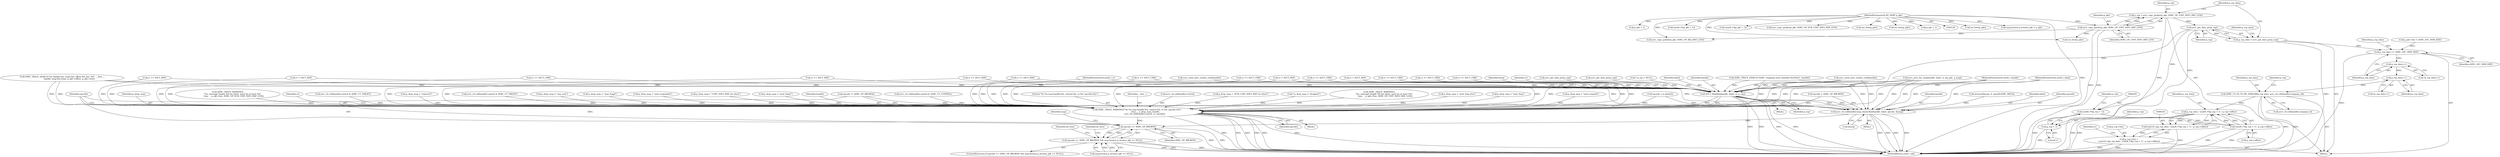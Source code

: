 digraph "0_Android_830cb39cb2a0f1bf6704d264e2a5c5029c175dd7@API" {
"1000392" [label="(Call,p_rsp = avrc_copy_packet(p_pkt, AVRC_OP_UNIT_INFO_RSP_LEN))"];
"1000394" [label="(Call,avrc_copy_packet(p_pkt, AVRC_OP_UNIT_INFO_RSP_LEN))"];
"1000132" [label="(MethodParameterIn,BT_HDR* p_pkt)"];
"1000399" [label="(Call,avrc_get_data_ptr(p_rsp))"];
"1000397" [label="(Call,p_rsp_data = avrc_get_data_ptr(p_rsp))"];
"1000405" [label="(Call,p_rsp_data += AVRC_AVC_HDR_SIZE)"];
"1000410" [label="(Call,p_rsp_data++)"];
"1000415" [label="(Call,p_rsp_data++)"];
"1000420" [label="(Call,AVRC_CO_ID_TO_BE_STREAM(p_rsp_data, avrc_cb.ccb[handle].company_id))"];
"1000435" [label="(Call,p_rsp_data - (uint8_t*)(p_rsp + 1) - p_rsp->offset)"];
"1000433" [label="(Call,(uint16_t)(p_rsp_data - (uint8_t*)(p_rsp + 1) - p_rsp->offset))"];
"1000429" [label="(Call,p_rsp->len =\n (uint16_t)(p_rsp_data - (uint8_t*)(p_rsp + 1) - p_rsp->offset))"];
"1000438" [label="(Call,(uint8_t*)(p_rsp + 1))"];
"1000437" [label="(Call,(uint8_t*)(p_rsp + 1) - p_rsp->offset)"];
"1000440" [label="(Call,p_rsp + 1)"];
"1000996" [label="(Call,AVCT_MsgReq(handle, label, cr, p_rsp))"];
"1001015" [label="(Call,avrc_cb.ccb[handle].msg_cback.Run(handle, label, opcode, &msg))"];
"1001039" [label="(Call,opcode == AVRC_OP_BROWSE)"];
"1001038" [label="(Call,opcode == AVRC_OP_BROWSE && msg.browse.p_browse_pkt == NULL)"];
"1001023" [label="(Call,AVRC_TRACE_WARNING(\"%s %s msg handle:%d, control:%d, cr:%d, opcode:x%x\",\n                       __func__, p_drop_msg, handle,\n                       avrc_cb.ccb[handle].control, cr, opcode))"];
"1000441" [label="(Identifier,p_rsp)"];
"1000129" [label="(MethodParameterIn,uint8_t handle)"];
"1000581" [label="(Call,AVRC_TRACE_WARNING(\n                \"%s: message length %d too short: must be at least %d\",\n                __func__, p_pkt->len, AVRC_OP_SUB_UNIT_INFO_RSP_LEN))"];
"1000436" [label="(Identifier,p_rsp_data)"];
"1001017" [label="(Identifier,label)"];
"1000422" [label="(Call,avrc_cb.ccb[handle].company_id)"];
"1001035" [label="(Identifier,cr)"];
"1000392" [label="(Call,p_rsp = avrc_copy_packet(p_pkt, AVRC_OP_UNIT_INFO_RSP_LEN))"];
"1000939" [label="(Call,avrc_cb.ccb[handle].control & AVRC_CT_TARGET)"];
"1000132" [label="(MethodParameterIn,BT_HDR* p_pkt)"];
"1000987" [label="(Call,cr = AVCT_RSP)"];
"1000431" [label="(Identifier,p_rsp)"];
"1000984" [label="(Call,p_drop_msg = \"rejected\")"];
"1000435" [label="(Call,p_rsp_data - (uint8_t*)(p_rsp + 1) - p_rsp->offset)"];
"1000999" [label="(Identifier,cr)"];
"1000296" [label="(Call,osi_free(p_pkt))"];
"1000270" [label="(Call,msg.browse.p_browse_pkt = p_pkt)"];
"1000444" [label="(Identifier,p_rsp)"];
"1001036" [label="(Identifier,opcode)"];
"1001023" [label="(Call,AVRC_TRACE_WARNING(\"%s %s msg handle:%d, control:%d, cr:%d, opcode:x%x\",\n                       __func__, p_drop_msg, handle,\n                       avrc_cb.ccb[handle].control, cr, opcode))"];
"1000667" [label="(Call,p_pkt + 1)"];
"1000397" [label="(Call,p_rsp_data = avrc_get_data_ptr(p_rsp))"];
"1000948" [label="(Call,cr == AVCT_CMD)"];
"1001045" [label="(Identifier,msg)"];
"1001022" [label="(Block,)"];
"1001057" [label="(MethodReturn,static void)"];
"1000357" [label="(Call,avrc_cb.ccb[handle].control & AVRC_CT_TARGET)"];
"1000388" [label="(Call,cr == AVCT_CMD)"];
"1001037" [label="(ControlStructure,if (opcode == AVRC_OP_BROWSE && msg.browse.p_browse_pkt == NULL))"];
"1000788" [label="(Call,p_drop_msg = \"req_cont\")"];
"1000803" [label="(Call,p_drop_msg = \"sent_fragd\")"];
"1000793" [label="(Call,p_drop_msg = \"sent_frag3\")"];
"1001019" [label="(Call,&msg)"];
"1000973" [label="(Call,avrc_copy_packet(p_pkt, AVRC_OP_REJ_MSG_LEN))"];
"1001038" [label="(Call,opcode == AVRC_OP_BROWSE && msg.browse.p_browse_pkt == NULL)"];
"1001015" [label="(Call,avrc_cb.ccb[handle].msg_cback.Run(handle, label, opcode, &msg))"];
"1001018" [label="(Identifier,opcode)"];
"1000515" [label="(Call,cr == AVCT_CMD)"];
"1000398" [label="(Identifier,p_rsp_data)"];
"1000394" [label="(Call,avrc_copy_packet(p_pkt, AVRC_OP_UNIT_INFO_RSP_LEN))"];
"1000366" [label="(Call,cr == AVCT_CMD)"];
"1001027" [label="(Identifier,handle)"];
"1001055" [label="(Call,osi_free(p_pkt))"];
"1000827" [label="(Call,cr == AVCT_CMD)"];
"1001016" [label="(Identifier,handle)"];
"1000280" [label="(Call,p_pkt->len < AVRC_AVC_HDR_SIZE)"];
"1001040" [label="(Identifier,opcode)"];
"1000808" [label="(Call,cr == AVCT_RSP)"];
"1000370" [label="(Call,avrc_cb.ccb[handle].control & AVRC_CT_CONTROL)"];
"1000995" [label="(Block,)"];
"1000416" [label="(Identifier,p_rsp_data)"];
"1000665" [label="(Call,(uint8_t*)(p_pkt + 1))"];
"1001026" [label="(Identifier,p_drop_msg)"];
"1001041" [label="(Identifier,AVRC_OP_BROWSE)"];
"1000684" [label="(Call,cr == AVCT_CMD)"];
"1000130" [label="(MethodParameterIn,uint8_t label)"];
"1000962" [label="(Call,opcode != AVRC_OP_BROWSE)"];
"1000440" [label="(Call,p_rsp + 1)"];
"1000978" [label="(Call,avrc_get_data_ptr(p_rsp))"];
"1000594" [label="(Call,p_drop_msg = \"SUB_UNIT_INFO_RSP too short\")"];
"1000310" [label="(Call,AVRC_TRACE_DEBUG(\"%s handle:%d, ctype:%d, offset:%d, len: %d\", __func__,\n                      handle, msg.hdr.ctype, p_pkt->offset, p_pkt->len))"];
"1001042" [label="(Call,msg.browse.p_browse_pkt == NULL)"];
"1000526" [label="(Call,avrc_get_data_ptr(p_rsp))"];
"1001051" [label="(Identifier,do_free)"];
"1000815" [label="(Call,avrc_send_next_vendor_cmd(handle))"];
"1000379" [label="(Call,cr == AVCT_RSP)"];
"1000420" [label="(Call,AVRC_CO_ID_TO_BE_STREAM(p_rsp_data, avrc_cb.ccb[handle].company_id))"];
"1000414" [label="(Call,*p_rsp_data++)"];
"1000446" [label="(Call,cr = AVCT_RSP)"];
"1000147" [label="(Call,* p_rsp = NULL)"];
"1000242" [label="(Call,opcode = AVRC_OP_BROWSE)"];
"1001000" [label="(Identifier,p_rsp)"];
"1000569" [label="(Call,p_drop_msg = \"auto responded\")"];
"1000474" [label="(Call,p_drop_msg = \"UNIT_INFO_RSP too short\")"];
"1000753" [label="(Call,avrc_proc_far_msg(handle, label, cr, &p_pkt, p_msg))"];
"1000740" [label="(Call,cr == AVCT_CMD)"];
"1000430" [label="(Call,p_rsp->len)"];
"1000393" [label="(Identifier,p_rsp)"];
"1000929" [label="(Call,cr == AVCT_RSP)"];
"1001024" [label="(Literal,\"%s %s msg handle:%d, control:%d, cr:%d, opcode:x%x\")"];
"1000396" [label="(Identifier,AVRC_OP_UNIT_INFO_RSP_LEN)"];
"1000409" [label="(Call,*p_rsp_data++)"];
"1000221" [label="(Call,(uint8_t*)(p_pkt + 1))"];
"1000403" [label="(Identifier,p_rsp_data)"];
"1000443" [label="(Call,p_rsp->offset)"];
"1000406" [label="(Identifier,p_rsp_data)"];
"1001039" [label="(Call,opcode == AVRC_OP_BROWSE)"];
"1000438" [label="(Call,(uint8_t*)(p_rsp + 1))"];
"1000933" [label="(Call,avrc_send_next_vendor_cmd(handle))"];
"1000207" [label="(Call,AVRC_TRACE_DEBUG(\"AVRC: stopping timer (handle=0x%02x)\", handle))"];
"1000447" [label="(Identifier,cr)"];
"1001007" [label="(Block,)"];
"1001025" [label="(Identifier,__func__)"];
"1001028" [label="(Call,avrc_cb.ccb[handle].control)"];
"1000349" [label="(Call,opcode = p_data[2])"];
"1000400" [label="(Identifier,p_rsp)"];
"1000203" [label="(Call,cr == AVCT_RSP)"];
"1000437" [label="(Call,(uint8_t*)(p_rsp + 1) - p_rsp->offset)"];
"1000395" [label="(Identifier,p_pkt)"];
"1000157" [label="(Call,* p_drop_msg = \"dropped\")"];
"1000461" [label="(Call,AVRC_TRACE_WARNING(\n                \"%s: message length %d too short: must be at least %d\",\n                __func__, p_pkt->len, AVRC_OP_UNIT_INFO_RSP_LEN))"];
"1000798" [label="(Call,p_drop_msg = \"sent_frag_free\")"];
"1000566" [label="(Call,cr = AVCT_RSP)"];
"1000399" [label="(Call,avrc_get_data_ptr(p_rsp))"];
"1000411" [label="(Identifier,p_rsp_data)"];
"1000998" [label="(Identifier,label)"];
"1000521" [label="(Call,avrc_copy_packet(p_pkt, AVRC_OP_SUB_UNIT_INFO_RSP_LEN))"];
"1000433" [label="(Call,(uint16_t)(p_rsp_data - (uint8_t*)(p_rsp + 1) - p_rsp->offset))"];
"1000442" [label="(Literal,1)"];
"1000996" [label="(Call,AVCT_MsgReq(handle, label, cr, p_rsp))"];
"1000410" [label="(Call,p_rsp_data++)"];
"1000407" [label="(Identifier,AVRC_AVC_HDR_SIZE)"];
"1000429" [label="(Call,p_rsp->len =\n (uint16_t)(p_rsp_data - (uint8_t*)(p_rsp + 1) - p_rsp->offset))"];
"1000391" [label="(Block,)"];
"1000415" [label="(Call,p_rsp_data++)"];
"1000188" [label="(Call,osi_free(p_pkt))"];
"1000196" [label="(Call,osi_free(p_pkt))"];
"1000421" [label="(Identifier,p_rsp_data)"];
"1000223" [label="(Call,p_pkt + 1)"];
"1000997" [label="(Identifier,handle)"];
"1001002" [label="(Identifier,drop)"];
"1001054" [label="(Identifier,do_free)"];
"1000783" [label="(Call,p_drop_msg = \"sent_frag\")"];
"1000405" [label="(Call,p_rsp_data += AVRC_AVC_HDR_SIZE)"];
"1000449" [label="(Call,p_drop_msg = \"auto respond\")"];
"1000131" [label="(MethodParameterIn,uint8_t cr)"];
"1000229" [label="(Call,memset(&msg, 0, sizeof(tAVRC_MSG)))"];
"1000392" -> "1000391"  [label="AST: "];
"1000392" -> "1000394"  [label="CFG: "];
"1000393" -> "1000392"  [label="AST: "];
"1000394" -> "1000392"  [label="AST: "];
"1000398" -> "1000392"  [label="CFG: "];
"1000392" -> "1001057"  [label="DDG: "];
"1000394" -> "1000392"  [label="DDG: "];
"1000394" -> "1000392"  [label="DDG: "];
"1000392" -> "1000399"  [label="DDG: "];
"1000394" -> "1000396"  [label="CFG: "];
"1000395" -> "1000394"  [label="AST: "];
"1000396" -> "1000394"  [label="AST: "];
"1000394" -> "1001057"  [label="DDG: "];
"1000394" -> "1001057"  [label="DDG: "];
"1000132" -> "1000394"  [label="DDG: "];
"1000394" -> "1000973"  [label="DDG: "];
"1000394" -> "1001055"  [label="DDG: "];
"1000132" -> "1000128"  [label="AST: "];
"1000132" -> "1001057"  [label="DDG: "];
"1000132" -> "1000188"  [label="DDG: "];
"1000132" -> "1000196"  [label="DDG: "];
"1000132" -> "1000221"  [label="DDG: "];
"1000132" -> "1000223"  [label="DDG: "];
"1000132" -> "1000270"  [label="DDG: "];
"1000132" -> "1000296"  [label="DDG: "];
"1000132" -> "1000521"  [label="DDG: "];
"1000132" -> "1000665"  [label="DDG: "];
"1000132" -> "1000667"  [label="DDG: "];
"1000132" -> "1000973"  [label="DDG: "];
"1000132" -> "1001055"  [label="DDG: "];
"1000399" -> "1000397"  [label="AST: "];
"1000399" -> "1000400"  [label="CFG: "];
"1000400" -> "1000399"  [label="AST: "];
"1000397" -> "1000399"  [label="CFG: "];
"1000399" -> "1000397"  [label="DDG: "];
"1000399" -> "1000438"  [label="DDG: "];
"1000399" -> "1000440"  [label="DDG: "];
"1000399" -> "1000996"  [label="DDG: "];
"1000397" -> "1000391"  [label="AST: "];
"1000398" -> "1000397"  [label="AST: "];
"1000403" -> "1000397"  [label="CFG: "];
"1000397" -> "1001057"  [label="DDG: "];
"1000397" -> "1000405"  [label="DDG: "];
"1000405" -> "1000391"  [label="AST: "];
"1000405" -> "1000407"  [label="CFG: "];
"1000406" -> "1000405"  [label="AST: "];
"1000407" -> "1000405"  [label="AST: "];
"1000411" -> "1000405"  [label="CFG: "];
"1000405" -> "1001057"  [label="DDG: "];
"1000280" -> "1000405"  [label="DDG: "];
"1000405" -> "1000410"  [label="DDG: "];
"1000410" -> "1000409"  [label="AST: "];
"1000410" -> "1000411"  [label="CFG: "];
"1000411" -> "1000410"  [label="AST: "];
"1000409" -> "1000410"  [label="CFG: "];
"1000410" -> "1000415"  [label="DDG: "];
"1000415" -> "1000414"  [label="AST: "];
"1000415" -> "1000416"  [label="CFG: "];
"1000416" -> "1000415"  [label="AST: "];
"1000414" -> "1000415"  [label="CFG: "];
"1000415" -> "1000420"  [label="DDG: "];
"1000420" -> "1000391"  [label="AST: "];
"1000420" -> "1000422"  [label="CFG: "];
"1000421" -> "1000420"  [label="AST: "];
"1000422" -> "1000420"  [label="AST: "];
"1000431" -> "1000420"  [label="CFG: "];
"1000420" -> "1001057"  [label="DDG: "];
"1000420" -> "1001057"  [label="DDG: "];
"1000420" -> "1000435"  [label="DDG: "];
"1000435" -> "1000433"  [label="AST: "];
"1000435" -> "1000437"  [label="CFG: "];
"1000436" -> "1000435"  [label="AST: "];
"1000437" -> "1000435"  [label="AST: "];
"1000433" -> "1000435"  [label="CFG: "];
"1000435" -> "1001057"  [label="DDG: "];
"1000435" -> "1001057"  [label="DDG: "];
"1000435" -> "1000433"  [label="DDG: "];
"1000435" -> "1000433"  [label="DDG: "];
"1000437" -> "1000435"  [label="DDG: "];
"1000437" -> "1000435"  [label="DDG: "];
"1000433" -> "1000429"  [label="AST: "];
"1000434" -> "1000433"  [label="AST: "];
"1000429" -> "1000433"  [label="CFG: "];
"1000433" -> "1001057"  [label="DDG: "];
"1000433" -> "1000429"  [label="DDG: "];
"1000429" -> "1000391"  [label="AST: "];
"1000430" -> "1000429"  [label="AST: "];
"1000447" -> "1000429"  [label="CFG: "];
"1000429" -> "1001057"  [label="DDG: "];
"1000429" -> "1001057"  [label="DDG: "];
"1000438" -> "1000437"  [label="AST: "];
"1000438" -> "1000440"  [label="CFG: "];
"1000439" -> "1000438"  [label="AST: "];
"1000440" -> "1000438"  [label="AST: "];
"1000444" -> "1000438"  [label="CFG: "];
"1000438" -> "1001057"  [label="DDG: "];
"1000438" -> "1000437"  [label="DDG: "];
"1000437" -> "1000443"  [label="CFG: "];
"1000443" -> "1000437"  [label="AST: "];
"1000437" -> "1001057"  [label="DDG: "];
"1000437" -> "1001057"  [label="DDG: "];
"1000440" -> "1000442"  [label="CFG: "];
"1000441" -> "1000440"  [label="AST: "];
"1000442" -> "1000440"  [label="AST: "];
"1000440" -> "1001057"  [label="DDG: "];
"1000996" -> "1000995"  [label="AST: "];
"1000996" -> "1001000"  [label="CFG: "];
"1000997" -> "1000996"  [label="AST: "];
"1000998" -> "1000996"  [label="AST: "];
"1000999" -> "1000996"  [label="AST: "];
"1001000" -> "1000996"  [label="AST: "];
"1001002" -> "1000996"  [label="CFG: "];
"1000996" -> "1001057"  [label="DDG: "];
"1000996" -> "1001057"  [label="DDG: "];
"1000996" -> "1001057"  [label="DDG: "];
"1000996" -> "1001057"  [label="DDG: "];
"1000753" -> "1000996"  [label="DDG: "];
"1000753" -> "1000996"  [label="DDG: "];
"1000753" -> "1000996"  [label="DDG: "];
"1000815" -> "1000996"  [label="DDG: "];
"1000207" -> "1000996"  [label="DDG: "];
"1000933" -> "1000996"  [label="DDG: "];
"1000310" -> "1000996"  [label="DDG: "];
"1000129" -> "1000996"  [label="DDG: "];
"1000130" -> "1000996"  [label="DDG: "];
"1000388" -> "1000996"  [label="DDG: "];
"1000684" -> "1000996"  [label="DDG: "];
"1000379" -> "1000996"  [label="DDG: "];
"1000366" -> "1000996"  [label="DDG: "];
"1000948" -> "1000996"  [label="DDG: "];
"1000987" -> "1000996"  [label="DDG: "];
"1000808" -> "1000996"  [label="DDG: "];
"1000446" -> "1000996"  [label="DDG: "];
"1000515" -> "1000996"  [label="DDG: "];
"1000827" -> "1000996"  [label="DDG: "];
"1000566" -> "1000996"  [label="DDG: "];
"1000929" -> "1000996"  [label="DDG: "];
"1000740" -> "1000996"  [label="DDG: "];
"1000203" -> "1000996"  [label="DDG: "];
"1000131" -> "1000996"  [label="DDG: "];
"1000978" -> "1000996"  [label="DDG: "];
"1000147" -> "1000996"  [label="DDG: "];
"1000526" -> "1000996"  [label="DDG: "];
"1000996" -> "1001015"  [label="DDG: "];
"1000996" -> "1001015"  [label="DDG: "];
"1000996" -> "1001023"  [label="DDG: "];
"1000996" -> "1001023"  [label="DDG: "];
"1001015" -> "1001007"  [label="AST: "];
"1001015" -> "1001019"  [label="CFG: "];
"1001016" -> "1001015"  [label="AST: "];
"1001017" -> "1001015"  [label="AST: "];
"1001018" -> "1001015"  [label="AST: "];
"1001019" -> "1001015"  [label="AST: "];
"1001040" -> "1001015"  [label="CFG: "];
"1001015" -> "1001057"  [label="DDG: "];
"1001015" -> "1001057"  [label="DDG: "];
"1001015" -> "1001057"  [label="DDG: "];
"1001015" -> "1001057"  [label="DDG: "];
"1000753" -> "1001015"  [label="DDG: "];
"1000753" -> "1001015"  [label="DDG: "];
"1000815" -> "1001015"  [label="DDG: "];
"1000207" -> "1001015"  [label="DDG: "];
"1000933" -> "1001015"  [label="DDG: "];
"1000310" -> "1001015"  [label="DDG: "];
"1000129" -> "1001015"  [label="DDG: "];
"1000130" -> "1001015"  [label="DDG: "];
"1000349" -> "1001015"  [label="DDG: "];
"1000962" -> "1001015"  [label="DDG: "];
"1000242" -> "1001015"  [label="DDG: "];
"1000229" -> "1001015"  [label="DDG: "];
"1001015" -> "1001039"  [label="DDG: "];
"1001039" -> "1001038"  [label="AST: "];
"1001039" -> "1001041"  [label="CFG: "];
"1001040" -> "1001039"  [label="AST: "];
"1001041" -> "1001039"  [label="AST: "];
"1001045" -> "1001039"  [label="CFG: "];
"1001038" -> "1001039"  [label="CFG: "];
"1001039" -> "1001057"  [label="DDG: "];
"1001039" -> "1001057"  [label="DDG: "];
"1001039" -> "1001038"  [label="DDG: "];
"1001039" -> "1001038"  [label="DDG: "];
"1001023" -> "1001039"  [label="DDG: "];
"1000962" -> "1001039"  [label="DDG: "];
"1001038" -> "1001037"  [label="AST: "];
"1001038" -> "1001042"  [label="CFG: "];
"1001042" -> "1001038"  [label="AST: "];
"1001051" -> "1001038"  [label="CFG: "];
"1001054" -> "1001038"  [label="CFG: "];
"1001038" -> "1001057"  [label="DDG: "];
"1001038" -> "1001057"  [label="DDG: "];
"1001038" -> "1001057"  [label="DDG: "];
"1001042" -> "1001038"  [label="DDG: "];
"1001042" -> "1001038"  [label="DDG: "];
"1001023" -> "1001022"  [label="AST: "];
"1001023" -> "1001036"  [label="CFG: "];
"1001024" -> "1001023"  [label="AST: "];
"1001025" -> "1001023"  [label="AST: "];
"1001026" -> "1001023"  [label="AST: "];
"1001027" -> "1001023"  [label="AST: "];
"1001028" -> "1001023"  [label="AST: "];
"1001035" -> "1001023"  [label="AST: "];
"1001036" -> "1001023"  [label="AST: "];
"1001040" -> "1001023"  [label="CFG: "];
"1001023" -> "1001057"  [label="DDG: "];
"1001023" -> "1001057"  [label="DDG: "];
"1001023" -> "1001057"  [label="DDG: "];
"1001023" -> "1001057"  [label="DDG: "];
"1001023" -> "1001057"  [label="DDG: "];
"1001023" -> "1001057"  [label="DDG: "];
"1000310" -> "1001023"  [label="DDG: "];
"1000310" -> "1001023"  [label="DDG: "];
"1000581" -> "1001023"  [label="DDG: "];
"1000461" -> "1001023"  [label="DDG: "];
"1000788" -> "1001023"  [label="DDG: "];
"1000594" -> "1001023"  [label="DDG: "];
"1000157" -> "1001023"  [label="DDG: "];
"1000449" -> "1001023"  [label="DDG: "];
"1000569" -> "1001023"  [label="DDG: "];
"1000803" -> "1001023"  [label="DDG: "];
"1000984" -> "1001023"  [label="DDG: "];
"1000798" -> "1001023"  [label="DDG: "];
"1000783" -> "1001023"  [label="DDG: "];
"1000793" -> "1001023"  [label="DDG: "];
"1000474" -> "1001023"  [label="DDG: "];
"1000753" -> "1001023"  [label="DDG: "];
"1000753" -> "1001023"  [label="DDG: "];
"1000815" -> "1001023"  [label="DDG: "];
"1000207" -> "1001023"  [label="DDG: "];
"1000933" -> "1001023"  [label="DDG: "];
"1000129" -> "1001023"  [label="DDG: "];
"1000939" -> "1001023"  [label="DDG: "];
"1000357" -> "1001023"  [label="DDG: "];
"1000370" -> "1001023"  [label="DDG: "];
"1000388" -> "1001023"  [label="DDG: "];
"1000684" -> "1001023"  [label="DDG: "];
"1000379" -> "1001023"  [label="DDG: "];
"1000366" -> "1001023"  [label="DDG: "];
"1000948" -> "1001023"  [label="DDG: "];
"1000987" -> "1001023"  [label="DDG: "];
"1000808" -> "1001023"  [label="DDG: "];
"1000446" -> "1001023"  [label="DDG: "];
"1000515" -> "1001023"  [label="DDG: "];
"1000827" -> "1001023"  [label="DDG: "];
"1000566" -> "1001023"  [label="DDG: "];
"1000929" -> "1001023"  [label="DDG: "];
"1000740" -> "1001023"  [label="DDG: "];
"1000203" -> "1001023"  [label="DDG: "];
"1000131" -> "1001023"  [label="DDG: "];
"1000349" -> "1001023"  [label="DDG: "];
"1000962" -> "1001023"  [label="DDG: "];
"1000242" -> "1001023"  [label="DDG: "];
}
